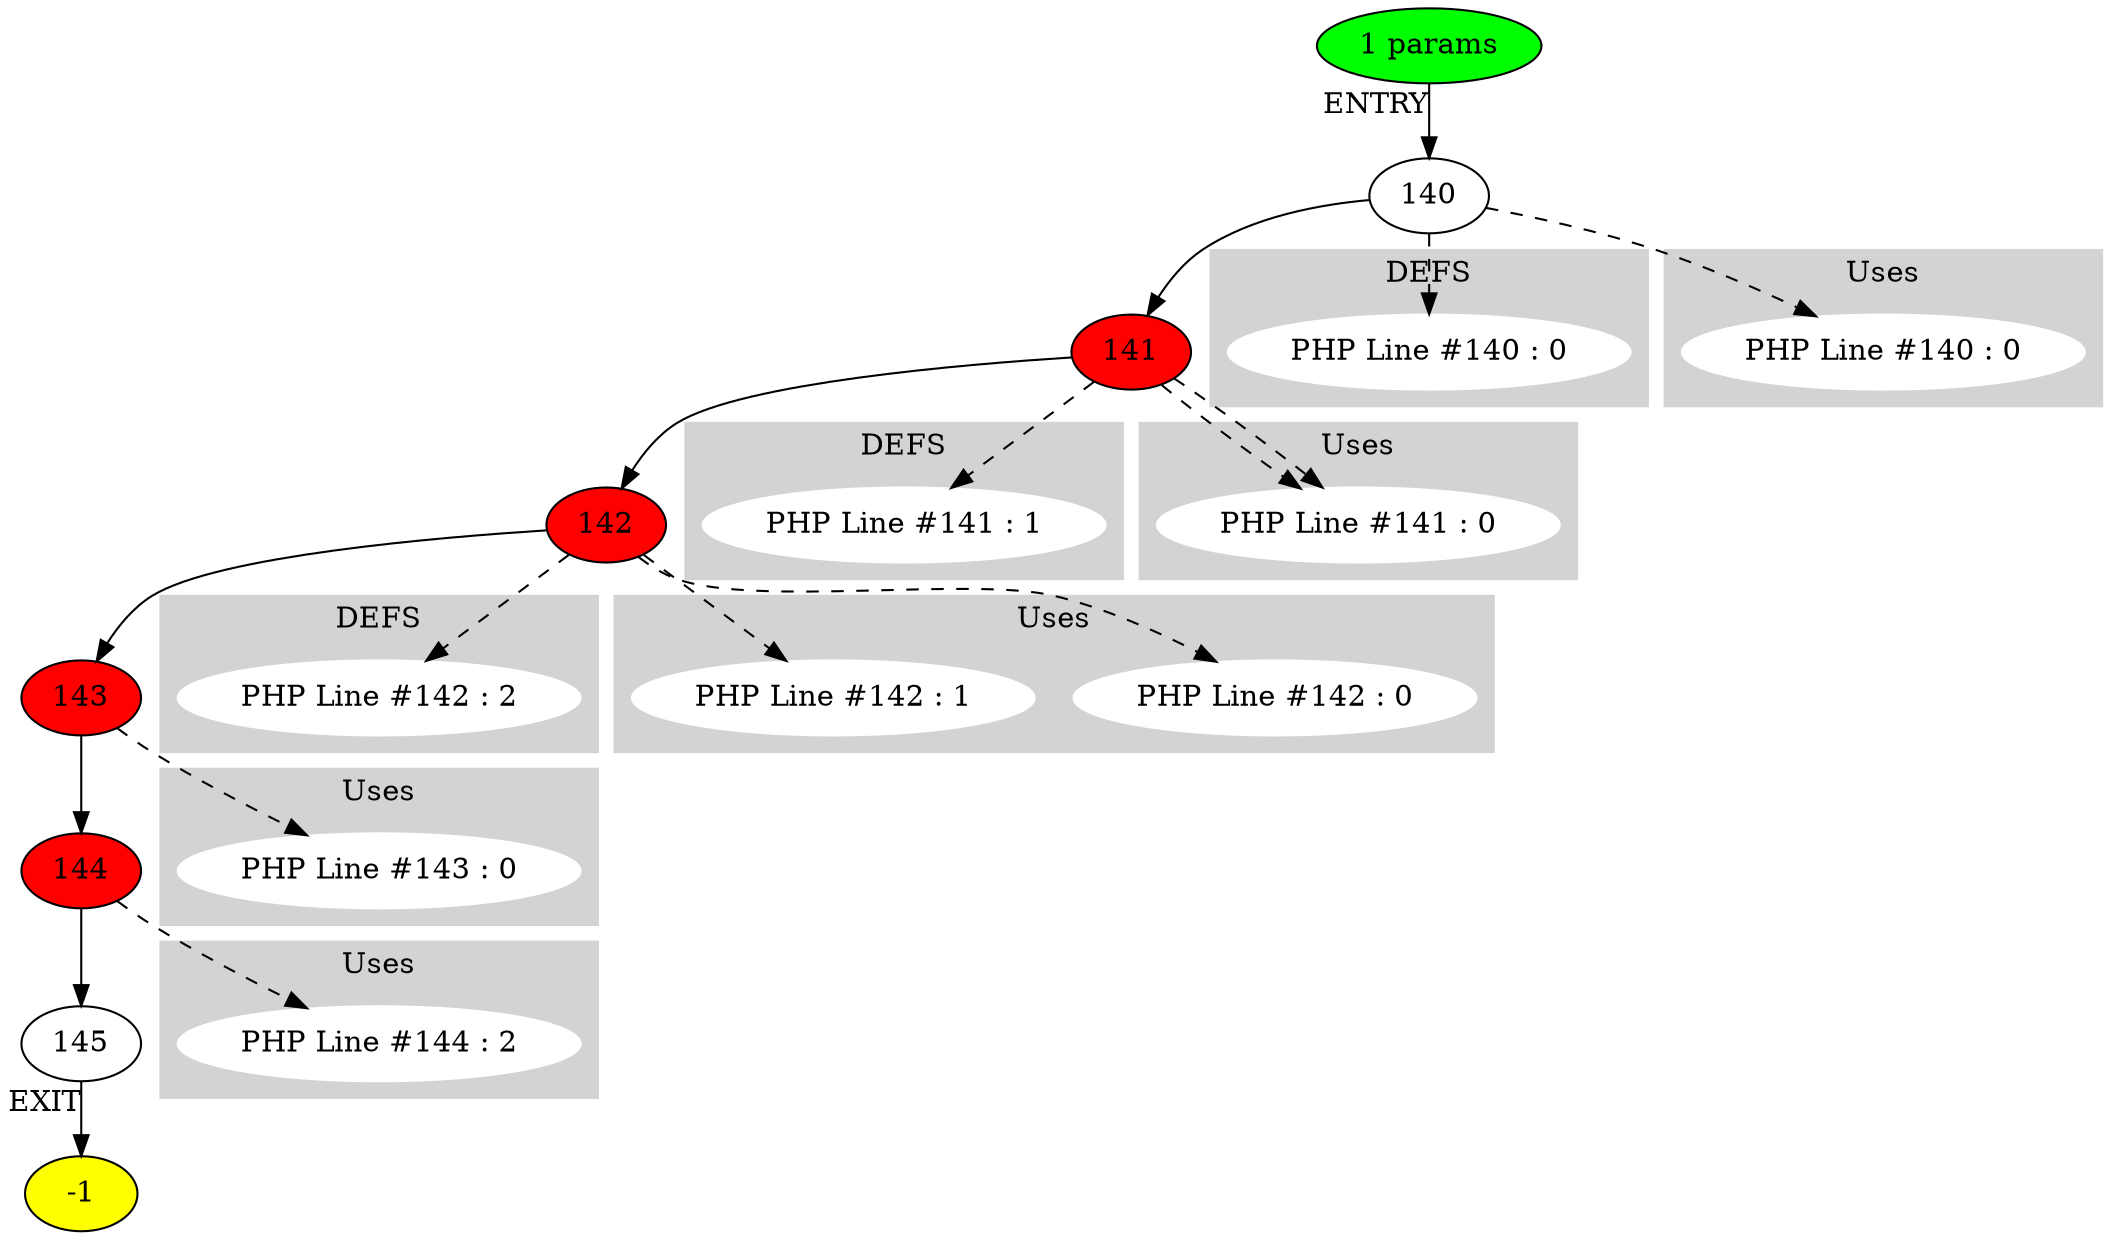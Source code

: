 digraph testName {
0 [label="140"];
1 [label="141" , fillcolor = red, style = filled];
2 [label="142" , fillcolor = red, style = filled];
3 [label="143" , fillcolor = red, style = filled];
4 [label="144" , fillcolor = red, style = filled];
5 [label="145"];
0 -> 1;
1 -> 2;
2 -> 3;
3 -> 4;
4 -> 5;
-2 -> 0[xlabel="ENTRY"];
5 -> -1[xlabel="EXIT"];
-2 [fillcolor = green, style = filled]-1 [fillcolor= yellow, style = filled] subgraph cluster_g_0 { style=filled; color=lightgrey; node [style=filled,color=white]; g_0[label= "PHP Line #140 : 0"];label = "DEFS";}
0 -> g_0 [style="dashed"];
subgraph cluster_g_1 { style=filled; color=lightgrey; node [style=filled,color=white]; g_1[label= "PHP Line #141 : 1"];label = "DEFS";}
1 -> g_1 [style="dashed"];
subgraph cluster_g_2 { style=filled; color=lightgrey; node [style=filled,color=white]; g_2[label= "PHP Line #142 : 2"];label = "DEFS";}
2 -> g_2 [style="dashed"];
subgraph cluster_use_0 { style=filled; color=lightgrey; node [style=filled,color=white]; use_0_0[label= "PHP Line #140 : 0"];label = "Uses";}
0 -> use_0_0 [style="dashed"];
subgraph cluster_use_1 { style=filled; color=lightgrey; node [style=filled,color=white]; use_1_0[label= "PHP Line #141 : 0"];label = "Uses";}
1 -> use_1_0 [style="dashed"];
subgraph cluster_use_1 { style=filled; color=lightgrey; node [style=filled,color=white]; use_1_0[label= "PHP Line #141 : 0"];label = "Uses";}
1 -> use_1_0 [style="dashed"];
subgraph cluster_use_2 { style=filled; color=lightgrey; node [style=filled,color=white]; use_2_0[label= "PHP Line #142 : 0"];label = "Uses";}
2 -> use_2_0 [style="dashed"];
subgraph cluster_use_2 { style=filled; color=lightgrey; node [style=filled,color=white]; use_2_1[label= "PHP Line #142 : 1"];label = "Uses";}
2 -> use_2_1 [style="dashed"];
subgraph cluster_use_3 { style=filled; color=lightgrey; node [style=filled,color=white]; use_3_0[label= "PHP Line #143 : 0"];label = "Uses";}
3 -> use_3_0 [style="dashed"];
subgraph cluster_use_4 { style=filled; color=lightgrey; node [style=filled,color=white]; use_4_2[label= "PHP Line #144 : 2"];label = "Uses";}
4 -> use_4_2 [style="dashed"];
-2 [label="1 params"];
}
